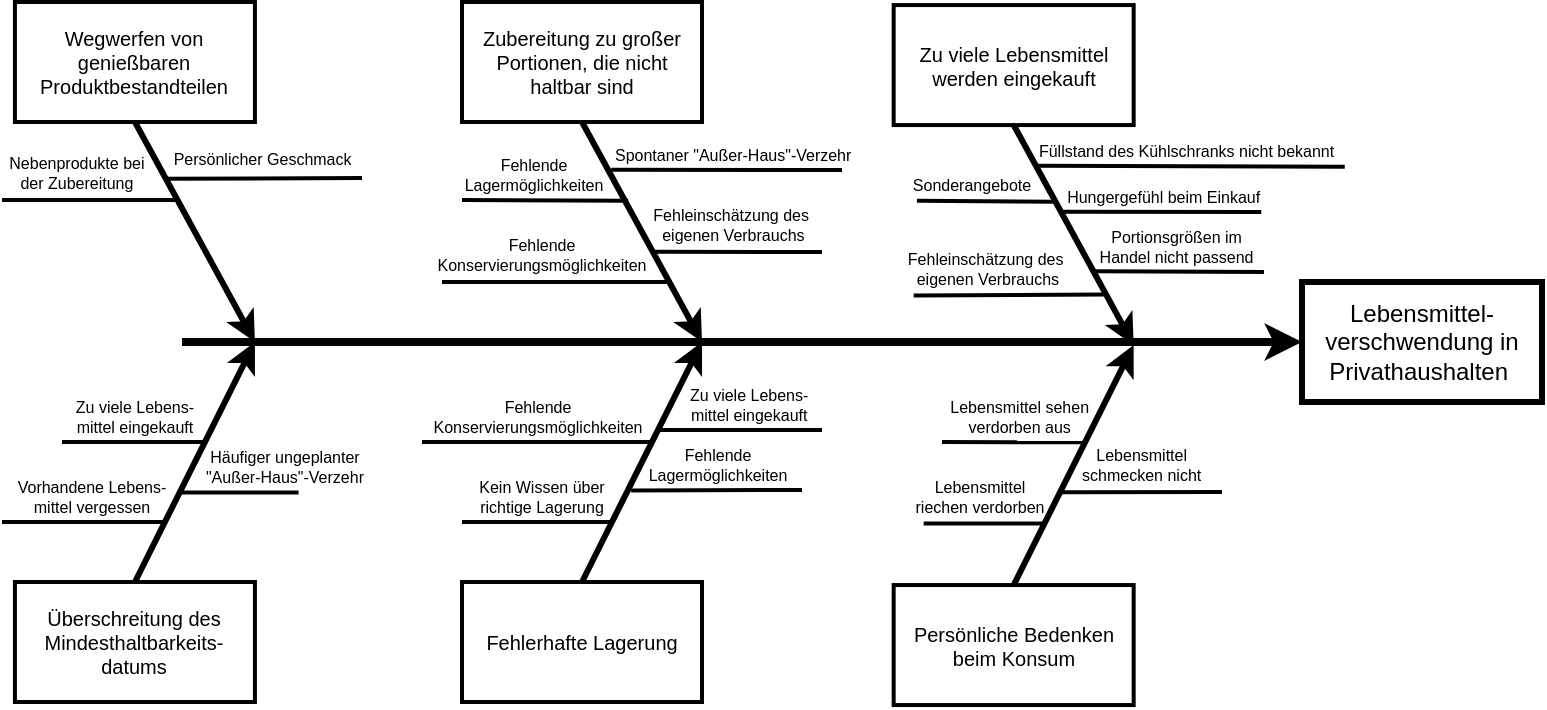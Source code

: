 <mxfile version="14.6.13" type="device"><diagram name="Page-1" id="4fc8d65c-f3f6-feb3-4d1c-02f59d9f9886"><mxGraphModel dx="1422" dy="762" grid="1" gridSize="10" guides="1" tooltips="1" connect="1" arrows="1" fold="1" page="1" pageScale="1" pageWidth="827" pageHeight="1169" background="#ffffff" math="0" shadow="0"><root><mxCell id="0"/><mxCell id="1" parent="0"/><mxCell id="2" value="Wegwerfen von genießbaren Produktbestandteilen" style="whiteSpace=wrap;strokeWidth=2;fontSize=10;" parent="1" vertex="1"><mxGeometry x="36.458" y="110" width="120" height="60" as="geometry"/></mxCell><mxCell id="5" value="Überschreitung des Mindesthaltbarkeits-datums" style="whiteSpace=wrap;strokeWidth=2;fontSize=10;" parent="1" vertex="1"><mxGeometry x="36.458" y="400" width="120" height="60" as="geometry"/></mxCell><mxCell id="8" value="Lebensmittel-verschwendung in&#10;Privathaushalten " style="whiteSpace=wrap;strokeWidth=3" parent="1" vertex="1"><mxGeometry x="680" y="250" width="120" height="60" as="geometry"/></mxCell><mxCell id="9" value="" style="edgeStyle=none;strokeWidth=4" parent="1" target="8" edge="1"><mxGeometry width="100" height="100" relative="1" as="geometry"><mxPoint x="120" y="280" as="sourcePoint"/><mxPoint x="240" y="230" as="targetPoint"/></mxGeometry></mxCell><mxCell id="12" value="" style="edgeStyle=none;exitX=0.5;exitY=1;strokeWidth=3" parent="1" source="2" edge="1"><mxGeometry width="100" height="100" relative="1" as="geometry"><mxPoint x="96.458" y="190" as="sourcePoint"/><mxPoint x="156.458" y="280" as="targetPoint"/></mxGeometry></mxCell><mxCell id="15" value="" style="edgeStyle=none;exitX=0.5;exitY=0;strokeWidth=3" parent="1" edge="1"><mxGeometry width="100" height="100" relative="1" as="geometry"><mxPoint x="96.458" y="400" as="sourcePoint"/><mxPoint x="156.458" y="280" as="targetPoint"/></mxGeometry></mxCell><mxCell id="16" value="" style="edgeStyle=none;endArrow=none;strokeWidth=2" parent="1" edge="1"><mxGeometry width="100" height="100" relative="1" as="geometry"><mxPoint x="30" y="209" as="sourcePoint"/><mxPoint x="116.458" y="209" as="targetPoint"/></mxGeometry></mxCell><mxCell id="19" value="" style="edgeStyle=none;endArrow=none;strokeWidth=2" parent="1" edge="1"><mxGeometry width="100" height="100" relative="1" as="geometry"><mxPoint x="111.038" y="198.43" as="sourcePoint"/><mxPoint x="210" y="198" as="targetPoint"/></mxGeometry></mxCell><mxCell id="26" value="" style="edgeStyle=none;endArrow=none;strokeWidth=2" parent="1" edge="1"><mxGeometry width="100" height="100" relative="1" as="geometry"><mxPoint x="60" y="330" as="sourcePoint"/><mxPoint x="132.518" y="330" as="targetPoint"/></mxGeometry></mxCell><mxCell id="27" value="" style="edgeStyle=none;endArrow=none;strokeWidth=2" parent="1" edge="1"><mxGeometry width="100" height="100" relative="1" as="geometry"><mxPoint x="30" y="370" as="sourcePoint"/><mxPoint x="112.458" y="370" as="targetPoint"/></mxGeometry></mxCell><mxCell id="37" value="" style="edgeStyle=none;endArrow=none;strokeWidth=2" parent="1" edge="1"><mxGeometry width="100" height="100" relative="1" as="geometry"><mxPoint x="118.288" y="355.21" as="sourcePoint"/><mxPoint x="178.288" y="355.21" as="targetPoint"/></mxGeometry></mxCell><mxCell id="114" value="Nebenprodukte bei&#10;der Zubereitung" style="text;spacingTop=-5;fontSize=8;align=center;verticalAlign=middle;points=[]" parent="1" vertex="1"><mxGeometry x="52.458" y="188.0" width="30" height="20.0" as="geometry"/></mxCell><mxCell id="119" value="Zu viele Lebens-&#10;mittel eingekauft" style="text;spacingTop=-5;fontSize=8;align=center;verticalAlign=middle;points=[]" parent="1" vertex="1"><mxGeometry x="81.458" y="310.0" width="30" height="20.0" as="geometry"/></mxCell><mxCell id="137" value="Persönlicher Geschmack" style="text;spacingTop=-5;fontSize=8;align=center;verticalAlign=middle;points=[]" parent="1" vertex="1"><mxGeometry x="145.292" y="180.972" width="30" height="20.0" as="geometry"/></mxCell><mxCell id="141" value="Vorhandene Lebens-&#10;mittel vergessen" style="text;spacingTop=-5;fontSize=8;align=center;verticalAlign=middle;points=[]" parent="1" vertex="1"><mxGeometry x="60.002" y="350.002" width="30" height="20.0" as="geometry"/></mxCell><mxCell id="142" value="Häufiger ungeplanter&#10;&quot;Außer-Haus&quot;-Verzehr" style="text;spacingTop=-5;fontSize=8;align=center;verticalAlign=middle;points=[]" parent="1" vertex="1"><mxGeometry x="156.462" y="335.002" width="30" height="20.0" as="geometry"/></mxCell><mxCell id="143" value="Zubereitung zu großer Portionen, die nicht haltbar sind" style="whiteSpace=wrap;strokeWidth=2;fontSize=10;" parent="1" vertex="1"><mxGeometry x="260" y="110.0" width="120" height="60" as="geometry"/></mxCell><mxCell id="144" value="Fehlerhafte Lagerung" style="whiteSpace=wrap;strokeWidth=2;fontSize=10;" parent="1" vertex="1"><mxGeometry x="260" y="400.0" width="120" height="60" as="geometry"/></mxCell><mxCell id="145" value="" style="edgeStyle=none;exitX=0.5;exitY=1;strokeWidth=3" parent="1" source="143" edge="1"><mxGeometry width="100" height="100" relative="1" as="geometry"><mxPoint x="320" y="190.0" as="sourcePoint"/><mxPoint x="380" y="280.0" as="targetPoint"/></mxGeometry></mxCell><mxCell id="146" value="" style="edgeStyle=none;exitX=0.5;exitY=0;strokeWidth=3" parent="1" edge="1"><mxGeometry width="100" height="100" relative="1" as="geometry"><mxPoint x="320.0" y="400.0" as="sourcePoint"/><mxPoint x="380" y="280.0" as="targetPoint"/></mxGeometry></mxCell><mxCell id="147" value="" style="edgeStyle=none;endArrow=none;strokeWidth=2" parent="1" edge="1"><mxGeometry width="100" height="100" relative="1" as="geometry"><mxPoint x="260" y="209" as="sourcePoint"/><mxPoint x="343.06" y="209.43" as="targetPoint"/></mxGeometry></mxCell><mxCell id="148" value="" style="edgeStyle=none;endArrow=none;strokeWidth=2" parent="1" edge="1"><mxGeometry width="100" height="100" relative="1" as="geometry"><mxPoint x="250" y="250" as="sourcePoint"/><mxPoint x="365.0" y="250.0" as="targetPoint"/></mxGeometry></mxCell><mxCell id="150" value="" style="edgeStyle=none;endArrow=none;strokeWidth=2" parent="1" edge="1"><mxGeometry width="100" height="100" relative="1" as="geometry"><mxPoint x="334.58" y="193.89" as="sourcePoint"/><mxPoint x="450" y="194" as="targetPoint"/></mxGeometry></mxCell><mxCell id="151" value="" style="edgeStyle=none;endArrow=none;strokeWidth=2" parent="1" edge="1"><mxGeometry width="100" height="100" relative="1" as="geometry"><mxPoint x="355.58" y="234.89" as="sourcePoint"/><mxPoint x="440" y="235" as="targetPoint"/></mxGeometry></mxCell><mxCell id="154" value="" style="edgeStyle=none;endArrow=none;strokeWidth=2" parent="1" edge="1"><mxGeometry width="100" height="100" relative="1" as="geometry"><mxPoint x="240" y="330" as="sourcePoint"/><mxPoint x="355.0" y="330.0" as="targetPoint"/></mxGeometry></mxCell><mxCell id="155" value="" style="edgeStyle=none;endArrow=none;strokeWidth=2" parent="1" edge="1"><mxGeometry width="100" height="100" relative="1" as="geometry"><mxPoint x="260" y="370" as="sourcePoint"/><mxPoint x="336" y="370.0" as="targetPoint"/></mxGeometry></mxCell><mxCell id="157" value="" style="edgeStyle=none;endArrow=none;strokeWidth=2" parent="1" edge="1"><mxGeometry width="100" height="100" relative="1" as="geometry"><mxPoint x="358.58" y="324.0" as="sourcePoint"/><mxPoint x="440" y="324" as="targetPoint"/></mxGeometry></mxCell><mxCell id="158" value="" style="edgeStyle=none;endArrow=none;strokeWidth=2" parent="1" edge="1"><mxGeometry width="100" height="100" relative="1" as="geometry"><mxPoint x="344.58" y="354.21" as="sourcePoint"/><mxPoint x="430" y="354" as="targetPoint"/></mxGeometry></mxCell><mxCell id="177" value="Fehlende &#10;Lagermöglichkeiten" style="text;spacingTop=-5;fontSize=8;align=center;verticalAlign=middle;points=[]" parent="1" vertex="1"><mxGeometry x="281" y="189.0" width="30" height="20.0" as="geometry"/></mxCell><mxCell id="178" value="Fehlende &#10;Konservierungsmöglichkeiten" style="text;spacingTop=-5;fontSize=8;align=center;verticalAlign=middle;points=[]" parent="1" vertex="1"><mxGeometry x="285" y="228.89" width="30" height="20.0" as="geometry"/></mxCell><mxCell id="180" value="Kein Wissen über&#10;richtige Lagerung" style="text;spacingTop=-5;fontSize=8;align=center;verticalAlign=middle;points=[]" parent="1" vertex="1"><mxGeometry x="285.0" y="350.0" width="30" height="20.0" as="geometry"/></mxCell><mxCell id="198" value="Spontaner &quot;Außer-Haus&quot;-Verzehr" style="text;spacingTop=-5;fontSize=8;align=center;verticalAlign=middle;points=[]" parent="1" vertex="1"><mxGeometry x="380.583" y="179.002" width="30" height="20.0" as="geometry"/></mxCell><mxCell id="202" value="Fehlende&#10;Lagermöglichkeiten" style="text;spacingTop=-5;fontSize=8;align=center;verticalAlign=middle;points=[]" parent="1" vertex="1"><mxGeometry x="373.003" y="334.002" width="30" height="20.0" as="geometry"/></mxCell><mxCell id="204" value="Zu viele Lebensmittel&#10;werden eingekauft" style="whiteSpace=wrap;strokeWidth=2;fontSize=10;" parent="1" vertex="1"><mxGeometry x="475.833" y="111.528" width="120" height="60" as="geometry"/></mxCell><mxCell id="205" value="Persönliche Bedenken beim Konsum" style="whiteSpace=wrap;strokeWidth=2;fontSize=10;" parent="1" vertex="1"><mxGeometry x="475.833" y="401.528" width="120" height="60" as="geometry"/></mxCell><mxCell id="206" value="" style="edgeStyle=none;exitX=0.5;exitY=1;strokeWidth=3" parent="1" source="204" edge="1"><mxGeometry width="100" height="100" relative="1" as="geometry"><mxPoint x="535.833" y="191.528" as="sourcePoint"/><mxPoint x="595.833" y="281.528" as="targetPoint"/></mxGeometry></mxCell><mxCell id="207" value="" style="edgeStyle=none;exitX=0.5;exitY=0;strokeWidth=3" parent="1" edge="1"><mxGeometry width="100" height="100" relative="1" as="geometry"><mxPoint x="535.833" y="401.528" as="sourcePoint"/><mxPoint x="595.833" y="281.528" as="targetPoint"/></mxGeometry></mxCell><mxCell id="208" value="" style="edgeStyle=none;endArrow=none;strokeWidth=2" parent="1" edge="1"><mxGeometry width="100" height="100" relative="1" as="geometry"><mxPoint x="487.46" y="209.43" as="sourcePoint"/><mxPoint x="556.213" y="209.848" as="targetPoint"/></mxGeometry></mxCell><mxCell id="209" value="" style="edgeStyle=none;endArrow=none;strokeWidth=2" parent="1" edge="1"><mxGeometry width="100" height="100" relative="1" as="geometry"><mxPoint x="485.83" y="256.71" as="sourcePoint"/><mxPoint x="581.663" y="256.238" as="targetPoint"/></mxGeometry></mxCell><mxCell id="211" value="" style="edgeStyle=none;endArrow=none;strokeWidth=2" parent="1" edge="1"><mxGeometry width="100" height="100" relative="1" as="geometry"><mxPoint x="547.203" y="191.888" as="sourcePoint"/><mxPoint x="701.37" y="192.36" as="targetPoint"/></mxGeometry></mxCell><mxCell id="212" value="" style="edgeStyle=none;endArrow=none;strokeWidth=2" parent="1" edge="1"><mxGeometry width="100" height="100" relative="1" as="geometry"><mxPoint x="560.043" y="214.888" as="sourcePoint"/><mxPoint x="659.63" y="215" as="targetPoint"/></mxGeometry></mxCell><mxCell id="215" value="" style="edgeStyle=none;endArrow=none;strokeWidth=2" parent="1" edge="1"><mxGeometry width="100" height="100" relative="1" as="geometry"><mxPoint x="500" y="330" as="sourcePoint"/><mxPoint x="570.833" y="330.128" as="targetPoint"/></mxGeometry></mxCell><mxCell id="216" value="" style="edgeStyle=none;endArrow=none;strokeWidth=2" parent="1" edge="1"><mxGeometry width="100" height="100" relative="1" as="geometry"><mxPoint x="490.833" y="370.688" as="sourcePoint"/><mxPoint x="550.833" y="370.688" as="targetPoint"/></mxGeometry></mxCell><mxCell id="219" value="" style="edgeStyle=none;endArrow=none;strokeWidth=2" parent="1" edge="1"><mxGeometry width="100" height="100" relative="1" as="geometry"><mxPoint x="560.003" y="355.128" as="sourcePoint"/><mxPoint x="640" y="355" as="targetPoint"/></mxGeometry></mxCell><mxCell id="237" value="Sonderangebote" style="text;spacingTop=-5;fontSize=8;align=center;verticalAlign=middle;points=[]" parent="1" vertex="1"><mxGeometry x="500.003" y="193.888" width="30" height="20.0" as="geometry"/></mxCell><mxCell id="238" value="Fehleinschätzung des&#10; eigenen Verbrauchs" style="text;spacingTop=-5;fontSize=8;align=center;verticalAlign=middle;points=[]" parent="1" vertex="1"><mxGeometry x="506.833" y="235.888" width="30" height="20.0" as="geometry"/></mxCell><mxCell id="242" value="Lebensmittel &#10;riechen verdorben" style="text;spacingTop=-5;fontSize=8;align=center;verticalAlign=middle;points=[]" parent="1" vertex="1"><mxGeometry x="504.003" y="349.998" width="30" height="20.0" as="geometry"/></mxCell><mxCell id="259" value="Füllstand des Kühlschranks nicht bekannt" style="text;spacingTop=-5;fontSize=8;align=center;verticalAlign=middle;points=[]" parent="1" vertex="1"><mxGeometry x="578.67" y="176.97" width="87.23" height="20" as="geometry"/></mxCell><mxCell id="260" value="Hungergefühl beim Einkauf" style="text;spacingTop=-5;fontSize=8;align=center;verticalAlign=middle;points=[]" parent="1" vertex="1"><mxGeometry x="595.837" y="199.97" width="30" height="20.0" as="geometry"/></mxCell><mxCell id="263" value="Lebensmittel sehen&#10;verdorben aus" style="text;spacingTop=-5;fontSize=8;align=center;verticalAlign=middle;points=[]" parent="1" vertex="1"><mxGeometry x="523.837" y="310.0" width="30" height="20.0" as="geometry"/></mxCell><mxCell id="264" value="Lebensmittel&#10;schmecken nicht" style="text;spacingTop=-5;fontSize=8;align=center;verticalAlign=middle;points=[]" parent="1" vertex="1"><mxGeometry x="584.837" y="334" width="30" height="20.0" as="geometry"/></mxCell><mxCell id="zJm9kL11v1Qp3OReQbnB-270" value="Fehleinschätzung des&#10; eigenen Verbrauchs" style="text;spacingTop=-5;fontSize=8;align=center;verticalAlign=middle;points=[]" parent="1" vertex="1"><mxGeometry x="379.583" y="213.888" width="30" height="20.0" as="geometry"/></mxCell><mxCell id="zJm9kL11v1Qp3OReQbnB-272" value="Fehlende &#10;Konservierungsmöglichkeiten" style="text;spacingTop=-5;fontSize=8;align=center;verticalAlign=middle;points=[]" parent="1" vertex="1"><mxGeometry x="283" y="310.0" width="30" height="20.0" as="geometry"/></mxCell><mxCell id="zJm9kL11v1Qp3OReQbnB-273" value="Zu viele Lebens-&#10;mittel eingekauft" style="text;spacingTop=-5;fontSize=8;align=center;verticalAlign=middle;points=[]" parent="1" vertex="1"><mxGeometry x="388.588" y="304.0" width="30" height="20.0" as="geometry"/></mxCell><mxCell id="zJm9kL11v1Qp3OReQbnB-274" value="Portionsgrößen im &#10;Handel nicht passend" style="text;spacingTop=-5;fontSize=8;align=center;verticalAlign=middle;points=[]" parent="1" vertex="1"><mxGeometry x="602.287" y="224.97" width="30" height="20.0" as="geometry"/></mxCell><mxCell id="zJm9kL11v1Qp3OReQbnB-275" value="" style="edgeStyle=none;endArrow=none;strokeWidth=2" parent="1" edge="1"><mxGeometry width="100" height="100" relative="1" as="geometry"><mxPoint x="576.493" y="244.608" as="sourcePoint"/><mxPoint x="661" y="245" as="targetPoint"/></mxGeometry></mxCell></root></mxGraphModel></diagram></mxfile>